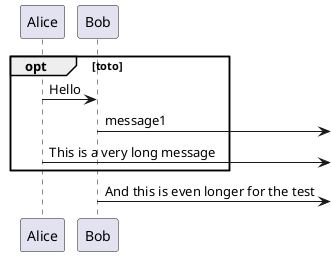 {
  "sha1": "4k9yzymlm5nm6nb9bte8vy14c1y1zl1",
  "insertion": {
    "when": "2024-05-30T20:48:20.510Z",
    "user": "plantuml@gmail.com"
  }
}
@startuml
opt toto
Alice ->Bob: Hello
Bob ->] : message1
Alice ->] : This is a very long message
end
Bob ->] : And this is even longer for the test
@enduml
